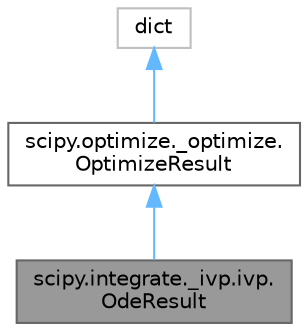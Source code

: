 digraph "scipy.integrate._ivp.ivp.OdeResult"
{
 // LATEX_PDF_SIZE
  bgcolor="transparent";
  edge [fontname=Helvetica,fontsize=10,labelfontname=Helvetica,labelfontsize=10];
  node [fontname=Helvetica,fontsize=10,shape=box,height=0.2,width=0.4];
  Node1 [id="Node000001",label="scipy.integrate._ivp.ivp.\lOdeResult",height=0.2,width=0.4,color="gray40", fillcolor="grey60", style="filled", fontcolor="black",tooltip=" "];
  Node2 -> Node1 [id="edge1_Node000001_Node000002",dir="back",color="steelblue1",style="solid",tooltip=" "];
  Node2 [id="Node000002",label="scipy.optimize._optimize.\lOptimizeResult",height=0.2,width=0.4,color="gray40", fillcolor="white", style="filled",URL="$db/dbd/classscipy_1_1optimize_1_1__optimize_1_1OptimizeResult.html",tooltip=" "];
  Node3 -> Node2 [id="edge2_Node000002_Node000003",dir="back",color="steelblue1",style="solid",tooltip=" "];
  Node3 [id="Node000003",label="dict",height=0.2,width=0.4,color="grey75", fillcolor="white", style="filled",tooltip=" "];
}
